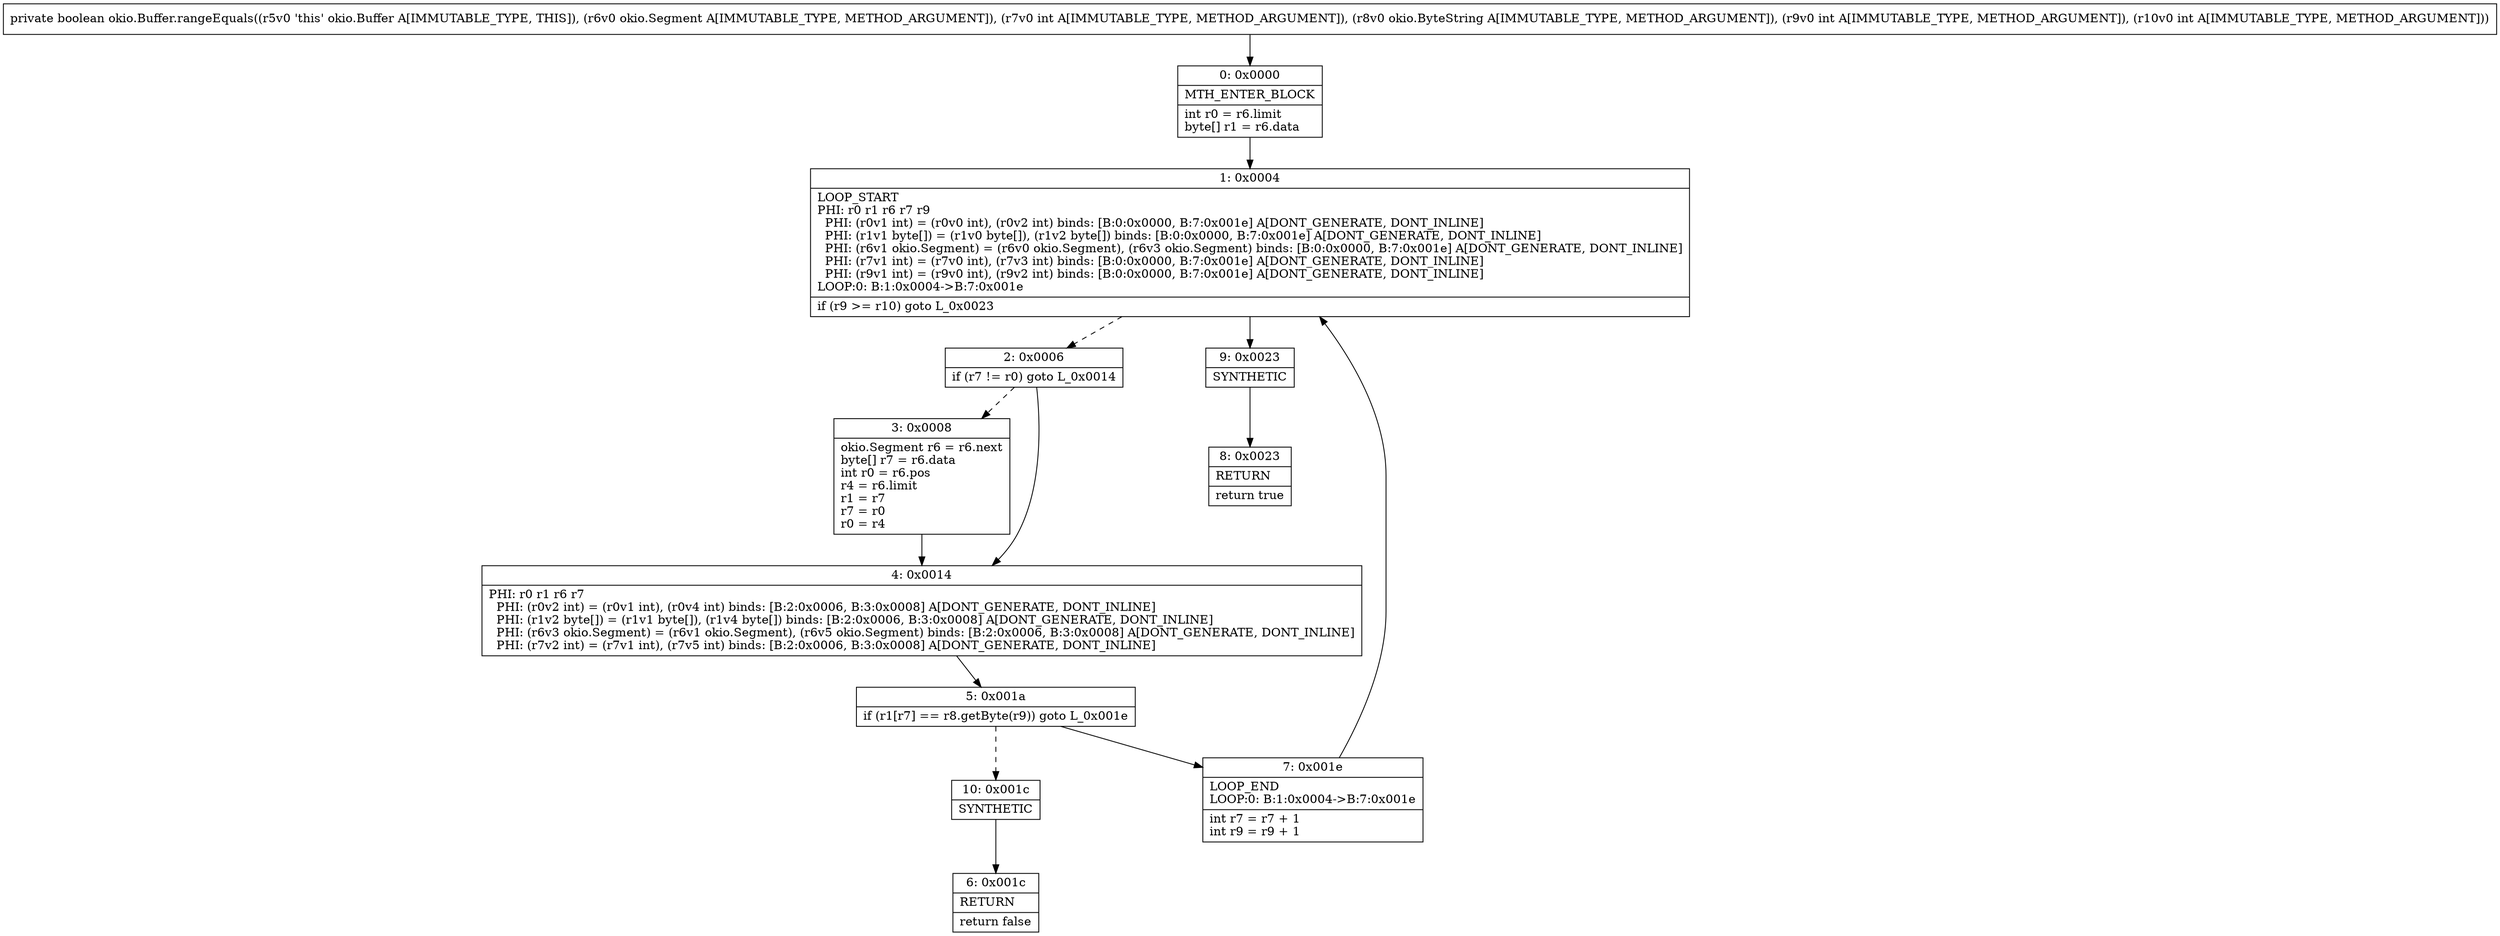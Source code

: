 digraph "CFG forokio.Buffer.rangeEquals(Lokio\/Segment;ILokio\/ByteString;II)Z" {
Node_0 [shape=record,label="{0\:\ 0x0000|MTH_ENTER_BLOCK\l|int r0 = r6.limit\lbyte[] r1 = r6.data\l}"];
Node_1 [shape=record,label="{1\:\ 0x0004|LOOP_START\lPHI: r0 r1 r6 r7 r9 \l  PHI: (r0v1 int) = (r0v0 int), (r0v2 int) binds: [B:0:0x0000, B:7:0x001e] A[DONT_GENERATE, DONT_INLINE]\l  PHI: (r1v1 byte[]) = (r1v0 byte[]), (r1v2 byte[]) binds: [B:0:0x0000, B:7:0x001e] A[DONT_GENERATE, DONT_INLINE]\l  PHI: (r6v1 okio.Segment) = (r6v0 okio.Segment), (r6v3 okio.Segment) binds: [B:0:0x0000, B:7:0x001e] A[DONT_GENERATE, DONT_INLINE]\l  PHI: (r7v1 int) = (r7v0 int), (r7v3 int) binds: [B:0:0x0000, B:7:0x001e] A[DONT_GENERATE, DONT_INLINE]\l  PHI: (r9v1 int) = (r9v0 int), (r9v2 int) binds: [B:0:0x0000, B:7:0x001e] A[DONT_GENERATE, DONT_INLINE]\lLOOP:0: B:1:0x0004\-\>B:7:0x001e\l|if (r9 \>= r10) goto L_0x0023\l}"];
Node_2 [shape=record,label="{2\:\ 0x0006|if (r7 != r0) goto L_0x0014\l}"];
Node_3 [shape=record,label="{3\:\ 0x0008|okio.Segment r6 = r6.next\lbyte[] r7 = r6.data\lint r0 = r6.pos\lr4 = r6.limit\lr1 = r7\lr7 = r0\lr0 = r4\l}"];
Node_4 [shape=record,label="{4\:\ 0x0014|PHI: r0 r1 r6 r7 \l  PHI: (r0v2 int) = (r0v1 int), (r0v4 int) binds: [B:2:0x0006, B:3:0x0008] A[DONT_GENERATE, DONT_INLINE]\l  PHI: (r1v2 byte[]) = (r1v1 byte[]), (r1v4 byte[]) binds: [B:2:0x0006, B:3:0x0008] A[DONT_GENERATE, DONT_INLINE]\l  PHI: (r6v3 okio.Segment) = (r6v1 okio.Segment), (r6v5 okio.Segment) binds: [B:2:0x0006, B:3:0x0008] A[DONT_GENERATE, DONT_INLINE]\l  PHI: (r7v2 int) = (r7v1 int), (r7v5 int) binds: [B:2:0x0006, B:3:0x0008] A[DONT_GENERATE, DONT_INLINE]\l}"];
Node_5 [shape=record,label="{5\:\ 0x001a|if (r1[r7] == r8.getByte(r9)) goto L_0x001e\l}"];
Node_6 [shape=record,label="{6\:\ 0x001c|RETURN\l|return false\l}"];
Node_7 [shape=record,label="{7\:\ 0x001e|LOOP_END\lLOOP:0: B:1:0x0004\-\>B:7:0x001e\l|int r7 = r7 + 1\lint r9 = r9 + 1\l}"];
Node_8 [shape=record,label="{8\:\ 0x0023|RETURN\l|return true\l}"];
Node_9 [shape=record,label="{9\:\ 0x0023|SYNTHETIC\l}"];
Node_10 [shape=record,label="{10\:\ 0x001c|SYNTHETIC\l}"];
MethodNode[shape=record,label="{private boolean okio.Buffer.rangeEquals((r5v0 'this' okio.Buffer A[IMMUTABLE_TYPE, THIS]), (r6v0 okio.Segment A[IMMUTABLE_TYPE, METHOD_ARGUMENT]), (r7v0 int A[IMMUTABLE_TYPE, METHOD_ARGUMENT]), (r8v0 okio.ByteString A[IMMUTABLE_TYPE, METHOD_ARGUMENT]), (r9v0 int A[IMMUTABLE_TYPE, METHOD_ARGUMENT]), (r10v0 int A[IMMUTABLE_TYPE, METHOD_ARGUMENT])) }"];
MethodNode -> Node_0;
Node_0 -> Node_1;
Node_1 -> Node_2[style=dashed];
Node_1 -> Node_9;
Node_2 -> Node_3[style=dashed];
Node_2 -> Node_4;
Node_3 -> Node_4;
Node_4 -> Node_5;
Node_5 -> Node_7;
Node_5 -> Node_10[style=dashed];
Node_7 -> Node_1;
Node_9 -> Node_8;
Node_10 -> Node_6;
}

